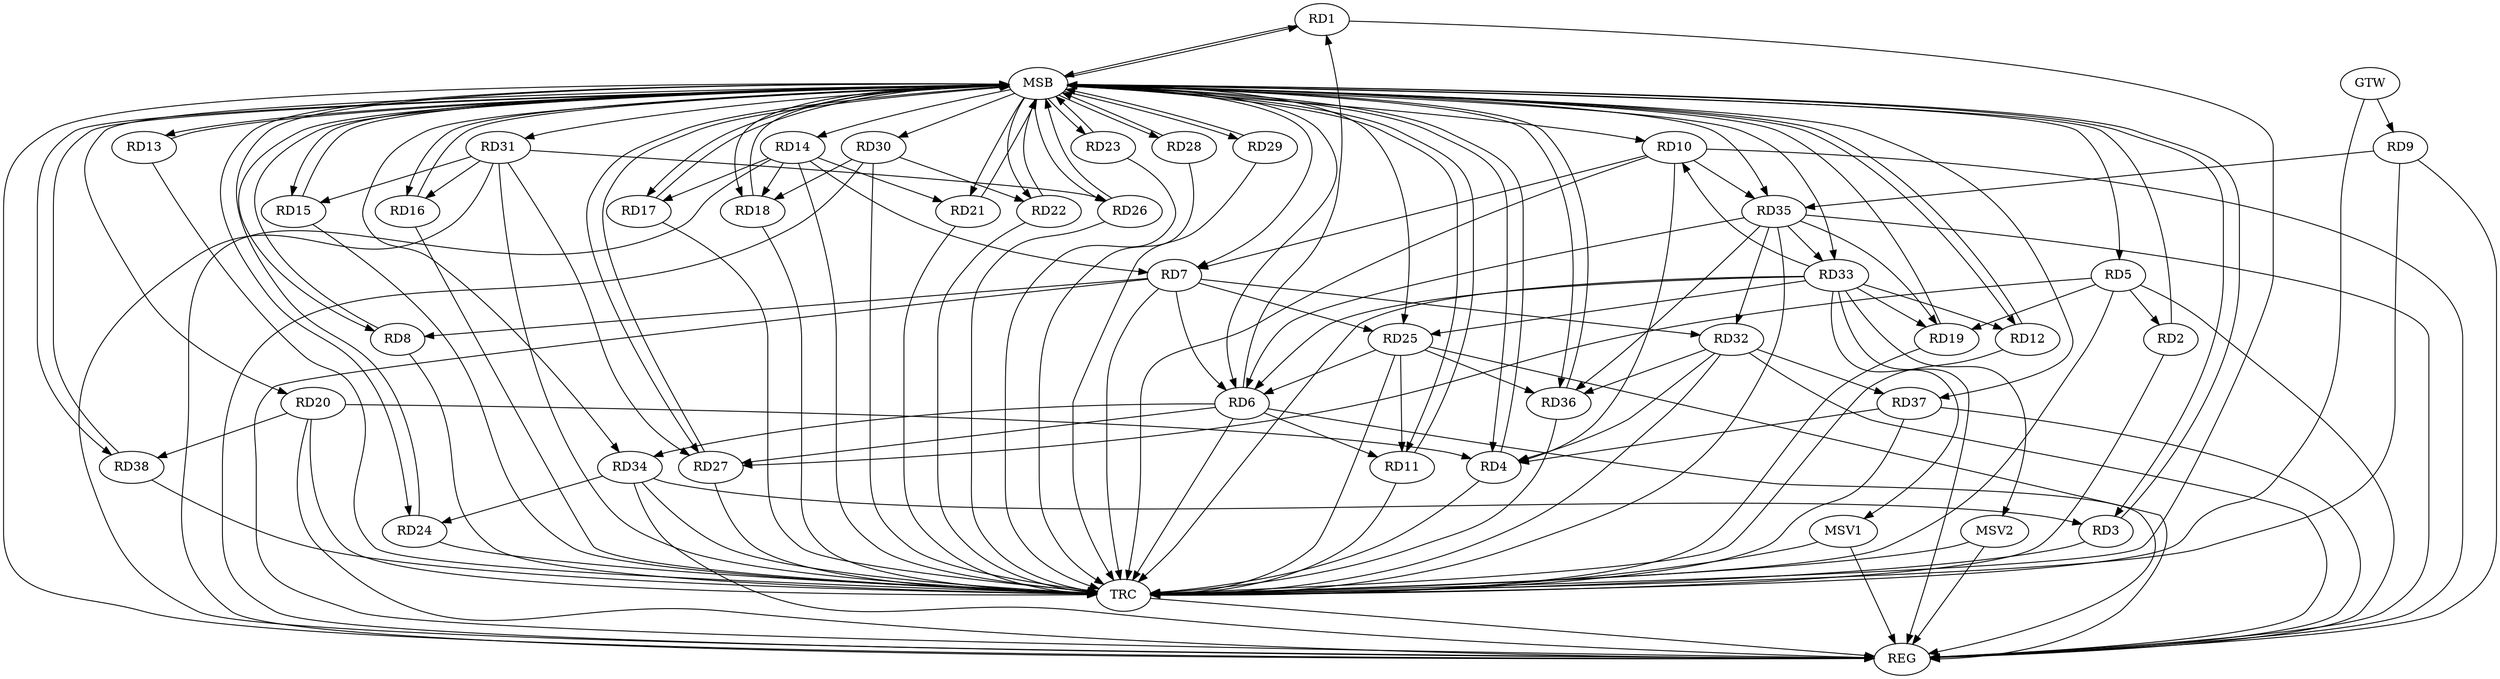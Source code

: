 strict digraph G {
  RD1 [ label="RD1" ];
  RD2 [ label="RD2" ];
  RD3 [ label="RD3" ];
  RD4 [ label="RD4" ];
  RD5 [ label="RD5" ];
  RD6 [ label="RD6" ];
  RD7 [ label="RD7" ];
  RD8 [ label="RD8" ];
  RD9 [ label="RD9" ];
  RD10 [ label="RD10" ];
  RD11 [ label="RD11" ];
  RD12 [ label="RD12" ];
  RD13 [ label="RD13" ];
  RD14 [ label="RD14" ];
  RD15 [ label="RD15" ];
  RD16 [ label="RD16" ];
  RD17 [ label="RD17" ];
  RD18 [ label="RD18" ];
  RD19 [ label="RD19" ];
  RD20 [ label="RD20" ];
  RD21 [ label="RD21" ];
  RD22 [ label="RD22" ];
  RD23 [ label="RD23" ];
  RD24 [ label="RD24" ];
  RD25 [ label="RD25" ];
  RD26 [ label="RD26" ];
  RD27 [ label="RD27" ];
  RD28 [ label="RD28" ];
  RD29 [ label="RD29" ];
  RD30 [ label="RD30" ];
  RD31 [ label="RD31" ];
  RD32 [ label="RD32" ];
  RD33 [ label="RD33" ];
  RD34 [ label="RD34" ];
  RD35 [ label="RD35" ];
  RD36 [ label="RD36" ];
  RD37 [ label="RD37" ];
  RD38 [ label="RD38" ];
  GTW [ label="GTW" ];
  REG [ label="REG" ];
  MSB [ label="MSB" ];
  TRC [ label="TRC" ];
  MSV1 [ label="MSV1" ];
  MSV2 [ label="MSV2" ];
  RD6 -> RD1;
  RD5 -> RD2;
  RD34 -> RD3;
  RD10 -> RD4;
  RD20 -> RD4;
  RD32 -> RD4;
  RD37 -> RD4;
  RD5 -> RD19;
  RD5 -> RD27;
  RD7 -> RD6;
  RD6 -> RD11;
  RD25 -> RD6;
  RD6 -> RD27;
  RD33 -> RD6;
  RD6 -> RD34;
  RD35 -> RD6;
  RD7 -> RD8;
  RD10 -> RD7;
  RD14 -> RD7;
  RD7 -> RD25;
  RD7 -> RD32;
  RD9 -> RD35;
  RD33 -> RD10;
  RD10 -> RD35;
  RD25 -> RD11;
  RD33 -> RD12;
  RD14 -> RD17;
  RD14 -> RD18;
  RD14 -> RD21;
  RD31 -> RD15;
  RD31 -> RD16;
  RD30 -> RD18;
  RD33 -> RD19;
  RD35 -> RD19;
  RD20 -> RD38;
  RD30 -> RD22;
  RD34 -> RD24;
  RD33 -> RD25;
  RD25 -> RD36;
  RD31 -> RD26;
  RD31 -> RD27;
  RD35 -> RD32;
  RD32 -> RD36;
  RD32 -> RD37;
  RD35 -> RD33;
  RD35 -> RD36;
  GTW -> RD9;
  RD5 -> REG;
  RD6 -> REG;
  RD7 -> REG;
  RD9 -> REG;
  RD10 -> REG;
  RD14 -> REG;
  RD20 -> REG;
  RD25 -> REG;
  RD30 -> REG;
  RD31 -> REG;
  RD32 -> REG;
  RD33 -> REG;
  RD34 -> REG;
  RD35 -> REG;
  RD37 -> REG;
  RD1 -> MSB;
  MSB -> RD15;
  MSB -> RD26;
  MSB -> RD31;
  MSB -> REG;
  RD2 -> MSB;
  MSB -> RD4;
  MSB -> RD24;
  RD3 -> MSB;
  MSB -> RD7;
  MSB -> RD17;
  RD4 -> MSB;
  MSB -> RD5;
  MSB -> RD6;
  RD8 -> MSB;
  MSB -> RD29;
  RD11 -> MSB;
  MSB -> RD12;
  RD12 -> MSB;
  MSB -> RD10;
  MSB -> RD14;
  MSB -> RD16;
  RD13 -> MSB;
  MSB -> RD11;
  MSB -> RD33;
  MSB -> RD38;
  RD15 -> MSB;
  MSB -> RD20;
  MSB -> RD21;
  MSB -> RD23;
  RD16 -> MSB;
  RD17 -> MSB;
  MSB -> RD34;
  RD18 -> MSB;
  MSB -> RD37;
  RD19 -> MSB;
  RD21 -> MSB;
  MSB -> RD18;
  RD22 -> MSB;
  RD23 -> MSB;
  MSB -> RD13;
  RD24 -> MSB;
  MSB -> RD27;
  MSB -> RD30;
  RD26 -> MSB;
  MSB -> RD22;
  MSB -> RD25;
  MSB -> RD28;
  RD27 -> MSB;
  MSB -> RD1;
  RD28 -> MSB;
  MSB -> RD3;
  MSB -> RD8;
  MSB -> RD36;
  RD29 -> MSB;
  MSB -> RD35;
  RD36 -> MSB;
  RD38 -> MSB;
  RD1 -> TRC;
  RD2 -> TRC;
  RD3 -> TRC;
  RD4 -> TRC;
  RD5 -> TRC;
  RD6 -> TRC;
  RD7 -> TRC;
  RD8 -> TRC;
  RD9 -> TRC;
  RD10 -> TRC;
  RD11 -> TRC;
  RD12 -> TRC;
  RD13 -> TRC;
  RD14 -> TRC;
  RD15 -> TRC;
  RD16 -> TRC;
  RD17 -> TRC;
  RD18 -> TRC;
  RD19 -> TRC;
  RD20 -> TRC;
  RD21 -> TRC;
  RD22 -> TRC;
  RD23 -> TRC;
  RD24 -> TRC;
  RD25 -> TRC;
  RD26 -> TRC;
  RD27 -> TRC;
  RD28 -> TRC;
  RD29 -> TRC;
  RD30 -> TRC;
  RD31 -> TRC;
  RD32 -> TRC;
  RD33 -> TRC;
  RD34 -> TRC;
  RD35 -> TRC;
  RD36 -> TRC;
  RD37 -> TRC;
  RD38 -> TRC;
  GTW -> TRC;
  TRC -> REG;
  RD33 -> MSV1;
  MSV1 -> REG;
  MSV1 -> TRC;
  RD33 -> MSV2;
  MSV2 -> REG;
  MSV2 -> TRC;
}
